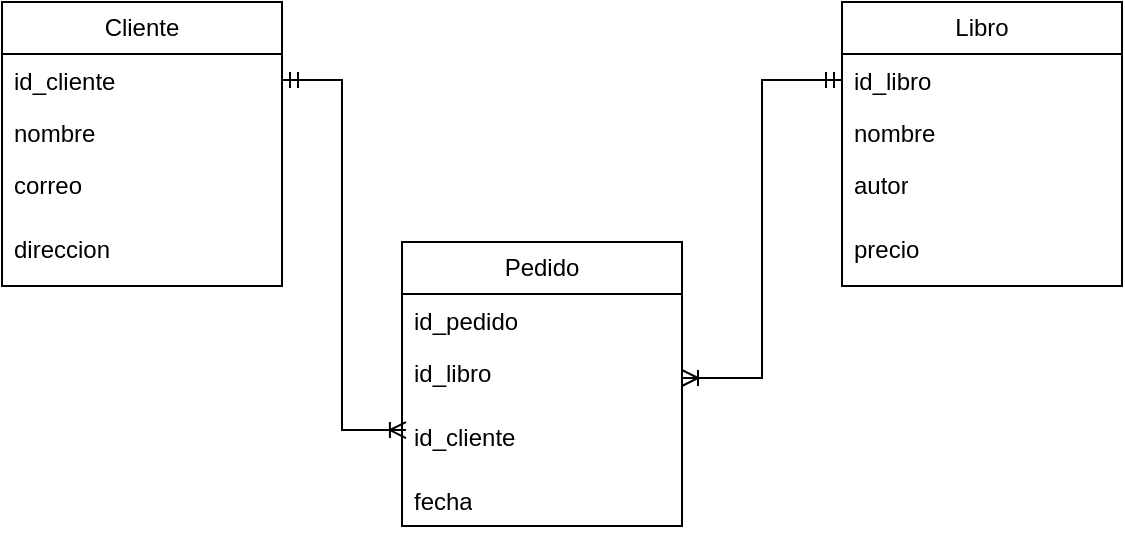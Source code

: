 <mxfile version="24.3.1" type="github">
  <diagram name="Page-1" id="NJj6v3TNy6NycYDOOsy1">
    <mxGraphModel dx="1067" dy="671" grid="1" gridSize="10" guides="1" tooltips="1" connect="1" arrows="1" fold="1" page="1" pageScale="1" pageWidth="850" pageHeight="1100" math="0" shadow="0">
      <root>
        <mxCell id="0" />
        <mxCell id="1" parent="0" />
        <mxCell id="eZbpMwk5PudAEd0YVaxT-1" value="Cliente" style="swimlane;fontStyle=0;childLayout=stackLayout;horizontal=1;startSize=26;fillColor=none;horizontalStack=0;resizeParent=1;resizeParentMax=0;resizeLast=0;collapsible=1;marginBottom=0;whiteSpace=wrap;html=1;" vertex="1" parent="1">
          <mxGeometry x="120" y="140" width="140" height="142" as="geometry" />
        </mxCell>
        <mxCell id="eZbpMwk5PudAEd0YVaxT-2" value="id_cliente" style="text;strokeColor=none;fillColor=none;align=left;verticalAlign=top;spacingLeft=4;spacingRight=4;overflow=hidden;rotatable=0;points=[[0,0.5],[1,0.5]];portConstraint=eastwest;whiteSpace=wrap;html=1;" vertex="1" parent="eZbpMwk5PudAEd0YVaxT-1">
          <mxGeometry y="26" width="140" height="26" as="geometry" />
        </mxCell>
        <mxCell id="eZbpMwk5PudAEd0YVaxT-3" value="nombre" style="text;strokeColor=none;fillColor=none;align=left;verticalAlign=top;spacingLeft=4;spacingRight=4;overflow=hidden;rotatable=0;points=[[0,0.5],[1,0.5]];portConstraint=eastwest;whiteSpace=wrap;html=1;" vertex="1" parent="eZbpMwk5PudAEd0YVaxT-1">
          <mxGeometry y="52" width="140" height="26" as="geometry" />
        </mxCell>
        <mxCell id="eZbpMwk5PudAEd0YVaxT-4" value="&lt;div&gt;correo&lt;/div&gt;" style="text;strokeColor=none;fillColor=none;align=left;verticalAlign=top;spacingLeft=4;spacingRight=4;overflow=hidden;rotatable=0;points=[[0,0.5],[1,0.5]];portConstraint=eastwest;whiteSpace=wrap;html=1;" vertex="1" parent="eZbpMwk5PudAEd0YVaxT-1">
          <mxGeometry y="78" width="140" height="32" as="geometry" />
        </mxCell>
        <mxCell id="eZbpMwk5PudAEd0YVaxT-20" value="direccion" style="text;strokeColor=none;fillColor=none;align=left;verticalAlign=top;spacingLeft=4;spacingRight=4;overflow=hidden;rotatable=0;points=[[0,0.5],[1,0.5]];portConstraint=eastwest;whiteSpace=wrap;html=1;" vertex="1" parent="eZbpMwk5PudAEd0YVaxT-1">
          <mxGeometry y="110" width="140" height="32" as="geometry" />
        </mxCell>
        <mxCell id="eZbpMwk5PudAEd0YVaxT-6" value="Libro" style="swimlane;fontStyle=0;childLayout=stackLayout;horizontal=1;startSize=26;fillColor=none;horizontalStack=0;resizeParent=1;resizeParentMax=0;resizeLast=0;collapsible=1;marginBottom=0;whiteSpace=wrap;html=1;" vertex="1" parent="1">
          <mxGeometry x="540" y="140" width="140" height="142" as="geometry" />
        </mxCell>
        <mxCell id="eZbpMwk5PudAEd0YVaxT-7" value="id_libro" style="text;strokeColor=none;fillColor=none;align=left;verticalAlign=top;spacingLeft=4;spacingRight=4;overflow=hidden;rotatable=0;points=[[0,0.5],[1,0.5]];portConstraint=eastwest;whiteSpace=wrap;html=1;" vertex="1" parent="eZbpMwk5PudAEd0YVaxT-6">
          <mxGeometry y="26" width="140" height="26" as="geometry" />
        </mxCell>
        <mxCell id="eZbpMwk5PudAEd0YVaxT-8" value="nombre" style="text;strokeColor=none;fillColor=none;align=left;verticalAlign=top;spacingLeft=4;spacingRight=4;overflow=hidden;rotatable=0;points=[[0,0.5],[1,0.5]];portConstraint=eastwest;whiteSpace=wrap;html=1;" vertex="1" parent="eZbpMwk5PudAEd0YVaxT-6">
          <mxGeometry y="52" width="140" height="26" as="geometry" />
        </mxCell>
        <mxCell id="eZbpMwk5PudAEd0YVaxT-9" value="autor" style="text;strokeColor=none;fillColor=none;align=left;verticalAlign=top;spacingLeft=4;spacingRight=4;overflow=hidden;rotatable=0;points=[[0,0.5],[1,0.5]];portConstraint=eastwest;whiteSpace=wrap;html=1;" vertex="1" parent="eZbpMwk5PudAEd0YVaxT-6">
          <mxGeometry y="78" width="140" height="32" as="geometry" />
        </mxCell>
        <mxCell id="eZbpMwk5PudAEd0YVaxT-10" value="precio" style="text;strokeColor=none;fillColor=none;align=left;verticalAlign=top;spacingLeft=4;spacingRight=4;overflow=hidden;rotatable=0;points=[[0,0.5],[1,0.5]];portConstraint=eastwest;whiteSpace=wrap;html=1;" vertex="1" parent="eZbpMwk5PudAEd0YVaxT-6">
          <mxGeometry y="110" width="140" height="32" as="geometry" />
        </mxCell>
        <mxCell id="eZbpMwk5PudAEd0YVaxT-11" value="Pedido" style="swimlane;fontStyle=0;childLayout=stackLayout;horizontal=1;startSize=26;fillColor=none;horizontalStack=0;resizeParent=1;resizeParentMax=0;resizeLast=0;collapsible=1;marginBottom=0;whiteSpace=wrap;html=1;" vertex="1" parent="1">
          <mxGeometry x="320" y="260" width="140" height="142" as="geometry" />
        </mxCell>
        <mxCell id="eZbpMwk5PudAEd0YVaxT-12" value="id_pedido" style="text;strokeColor=none;fillColor=none;align=left;verticalAlign=top;spacingLeft=4;spacingRight=4;overflow=hidden;rotatable=0;points=[[0,0.5],[1,0.5]];portConstraint=eastwest;whiteSpace=wrap;html=1;" vertex="1" parent="eZbpMwk5PudAEd0YVaxT-11">
          <mxGeometry y="26" width="140" height="26" as="geometry" />
        </mxCell>
        <mxCell id="eZbpMwk5PudAEd0YVaxT-16" value="id_libro" style="text;strokeColor=none;fillColor=none;align=left;verticalAlign=top;spacingLeft=4;spacingRight=4;overflow=hidden;rotatable=0;points=[[0,0.5],[1,0.5]];portConstraint=eastwest;whiteSpace=wrap;html=1;" vertex="1" parent="eZbpMwk5PudAEd0YVaxT-11">
          <mxGeometry y="52" width="140" height="32" as="geometry" />
        </mxCell>
        <mxCell id="eZbpMwk5PudAEd0YVaxT-14" value="id_cliente" style="text;strokeColor=none;fillColor=none;align=left;verticalAlign=top;spacingLeft=4;spacingRight=4;overflow=hidden;rotatable=0;points=[[0,0.5],[1,0.5]];portConstraint=eastwest;whiteSpace=wrap;html=1;" vertex="1" parent="eZbpMwk5PudAEd0YVaxT-11">
          <mxGeometry y="84" width="140" height="32" as="geometry" />
        </mxCell>
        <mxCell id="eZbpMwk5PudAEd0YVaxT-13" value="fecha" style="text;strokeColor=none;fillColor=none;align=left;verticalAlign=top;spacingLeft=4;spacingRight=4;overflow=hidden;rotatable=0;points=[[0,0.5],[1,0.5]];portConstraint=eastwest;whiteSpace=wrap;html=1;" vertex="1" parent="eZbpMwk5PudAEd0YVaxT-11">
          <mxGeometry y="116" width="140" height="26" as="geometry" />
        </mxCell>
        <mxCell id="eZbpMwk5PudAEd0YVaxT-17" style="edgeStyle=orthogonalEdgeStyle;rounded=0;orthogonalLoop=1;jettySize=auto;html=1;entryX=0.014;entryY=0.313;entryDx=0;entryDy=0;entryPerimeter=0;exitX=1;exitY=0.5;exitDx=0;exitDy=0;endArrow=ERoneToMany;endFill=0;startArrow=ERmandOne;startFill=0;" edge="1" parent="1" source="eZbpMwk5PudAEd0YVaxT-2" target="eZbpMwk5PudAEd0YVaxT-14">
          <mxGeometry relative="1" as="geometry" />
        </mxCell>
        <mxCell id="eZbpMwk5PudAEd0YVaxT-19" style="edgeStyle=orthogonalEdgeStyle;rounded=0;orthogonalLoop=1;jettySize=auto;html=1;entryX=1;entryY=0.5;entryDx=0;entryDy=0;exitX=0;exitY=0.5;exitDx=0;exitDy=0;endArrow=ERoneToMany;endFill=0;startArrow=ERmandOne;startFill=0;" edge="1" parent="1" source="eZbpMwk5PudAEd0YVaxT-7" target="eZbpMwk5PudAEd0YVaxT-16">
          <mxGeometry relative="1" as="geometry">
            <mxPoint x="470" y="179" as="sourcePoint" />
            <mxPoint x="522" y="418" as="targetPoint" />
          </mxGeometry>
        </mxCell>
      </root>
    </mxGraphModel>
  </diagram>
</mxfile>
